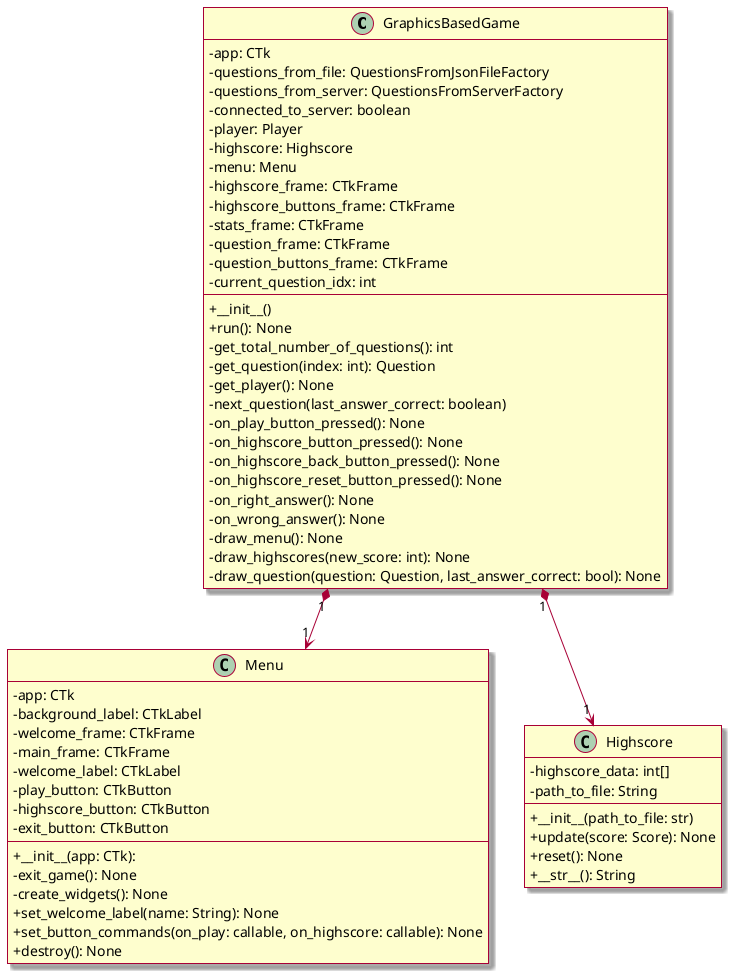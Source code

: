 @startuml
hide empty members
skin rose
skinparam classAttributeIconSize 0

class GraphicsBasedGame {
    - app: CTk
    - questions_from_file: QuestionsFromJsonFileFactory
    - questions_from_server: QuestionsFromServerFactory
    - connected_to_server: boolean
    - player: Player
    - highscore: Highscore
    - menu: Menu
    - highscore_frame: CTkFrame
    - highscore_buttons_frame: CTkFrame
    - stats_frame: CTkFrame
    - question_frame: CTkFrame
    - question_buttons_frame: CTkFrame
    - current_question_idx: int
    + __init__()
    + run(): None
    - get_total_number_of_questions(): int
    - get_question(index: int): Question
    - get_player(): None
    - next_question(last_answer_correct: boolean)
    - on_play_button_pressed(): None
    - on_highscore_button_pressed(): None
    - on_highscore_back_button_pressed(): None
    - on_highscore_reset_button_pressed(): None
    - on_right_answer(): None
    - on_wrong_answer(): None
    - draw_menu(): None
    - draw_highscores(new_score: int): None
    - draw_question(question: Question, last_answer_correct: bool): None

}

class Menu {
    - app: CTk
    - background_label: CTkLabel
    - welcome_frame: CTkFrame
    - main_frame: CTkFrame
    - welcome_label: CTkLabel
    - play_button: CTkButton
    - highscore_button: CTkButton
    - exit_button: CTkButton
    + __init__(app: CTk):
    - exit_game(): None
    - create_widgets(): None
    + set_welcome_label(name: String): None
    + set_button_commands(on_play: callable, on_highscore: callable): None
    + destroy(): None
}

class Highscore {
    - highscore_data: int[]
    - path_to_file: String
    + __init__(path_to_file: str)
    + update(score: Score): None
    + reset(): None
    + __str__(): String
}

GraphicsBasedGame "1" *--> "1" Menu
GraphicsBasedGame "1" *--> "1" Highscore

@enduml